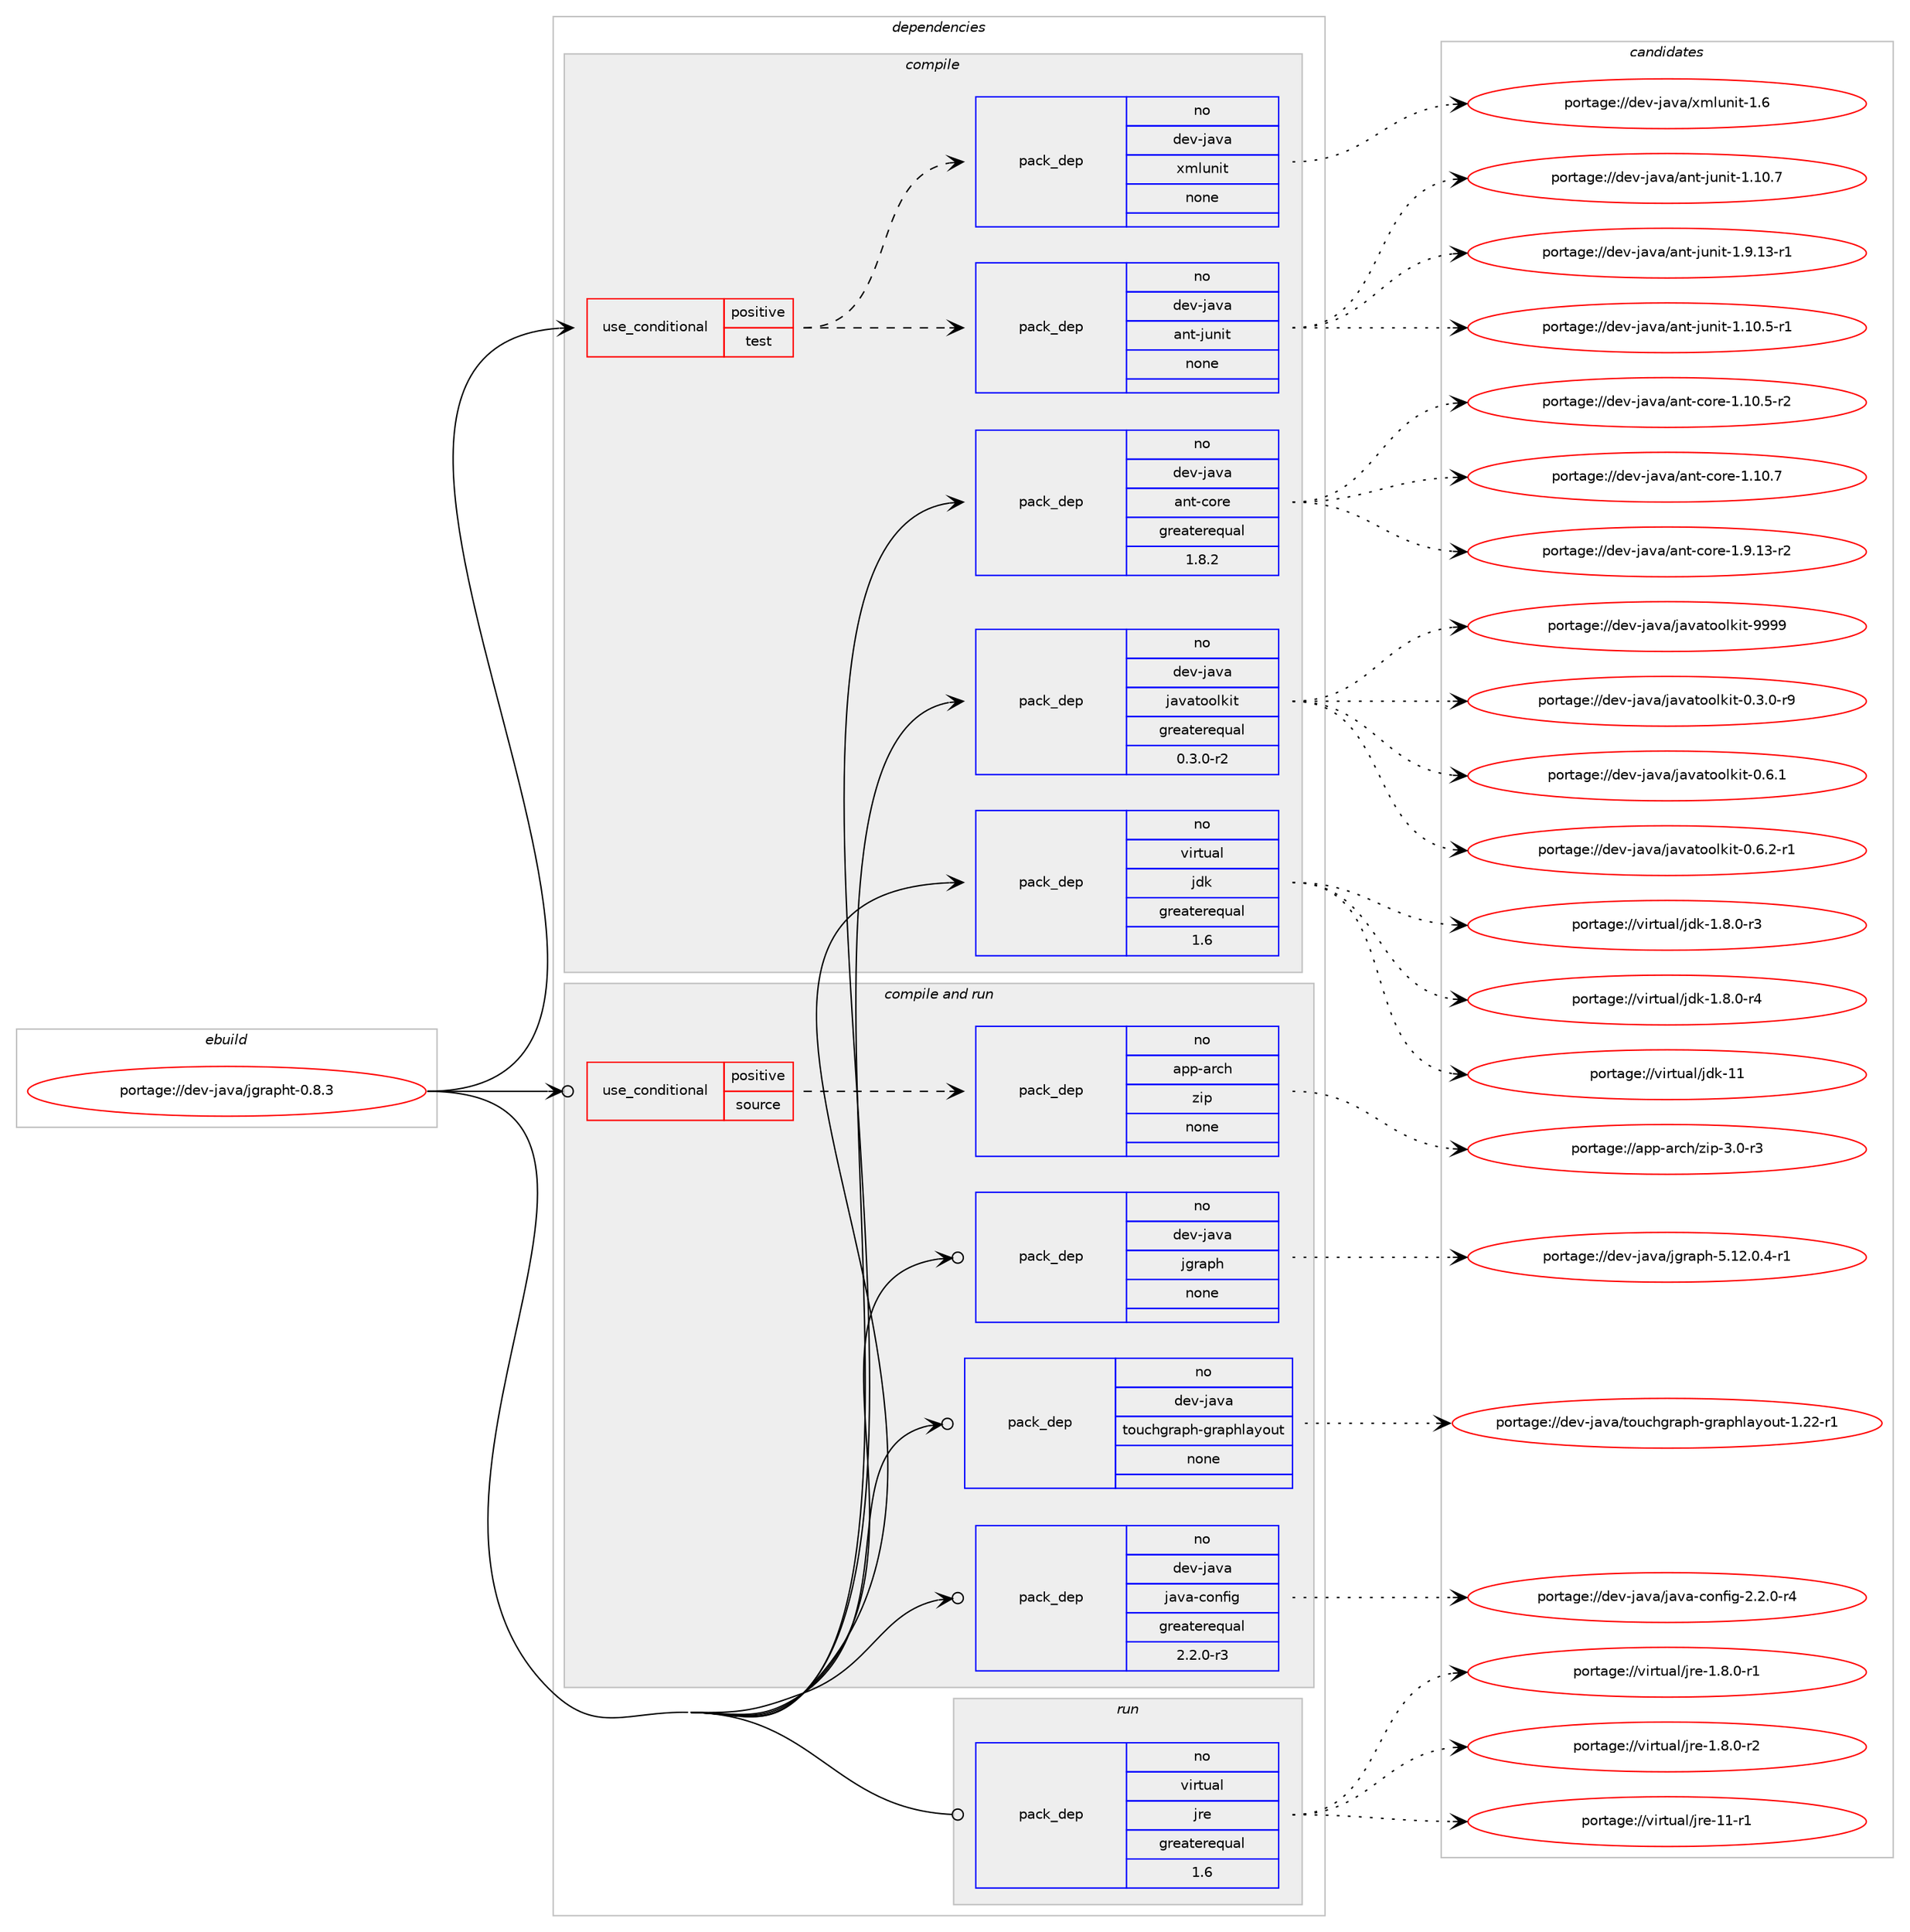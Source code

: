 digraph prolog {

# *************
# Graph options
# *************

newrank=true;
concentrate=true;
compound=true;
graph [rankdir=LR,fontname=Helvetica,fontsize=10,ranksep=1.5];#, ranksep=2.5, nodesep=0.2];
edge  [arrowhead=vee];
node  [fontname=Helvetica,fontsize=10];

# **********
# The ebuild
# **********

subgraph cluster_leftcol {
color=gray;
rank=same;
label=<<i>ebuild</i>>;
id [label="portage://dev-java/jgrapht-0.8.3", color=red, width=4, href="../dev-java/jgrapht-0.8.3.svg"];
}

# ****************
# The dependencies
# ****************

subgraph cluster_midcol {
color=gray;
label=<<i>dependencies</i>>;
subgraph cluster_compile {
fillcolor="#eeeeee";
style=filled;
label=<<i>compile</i>>;
subgraph cond18506 {
dependency89481 [label=<<TABLE BORDER="0" CELLBORDER="1" CELLSPACING="0" CELLPADDING="4"><TR><TD ROWSPAN="3" CELLPADDING="10">use_conditional</TD></TR><TR><TD>positive</TD></TR><TR><TD>test</TD></TR></TABLE>>, shape=none, color=red];
subgraph pack68258 {
dependency89482 [label=<<TABLE BORDER="0" CELLBORDER="1" CELLSPACING="0" CELLPADDING="4" WIDTH="220"><TR><TD ROWSPAN="6" CELLPADDING="30">pack_dep</TD></TR><TR><TD WIDTH="110">no</TD></TR><TR><TD>dev-java</TD></TR><TR><TD>ant-junit</TD></TR><TR><TD>none</TD></TR><TR><TD></TD></TR></TABLE>>, shape=none, color=blue];
}
dependency89481:e -> dependency89482:w [weight=20,style="dashed",arrowhead="vee"];
subgraph pack68259 {
dependency89483 [label=<<TABLE BORDER="0" CELLBORDER="1" CELLSPACING="0" CELLPADDING="4" WIDTH="220"><TR><TD ROWSPAN="6" CELLPADDING="30">pack_dep</TD></TR><TR><TD WIDTH="110">no</TD></TR><TR><TD>dev-java</TD></TR><TR><TD>xmlunit</TD></TR><TR><TD>none</TD></TR><TR><TD></TD></TR></TABLE>>, shape=none, color=blue];
}
dependency89481:e -> dependency89483:w [weight=20,style="dashed",arrowhead="vee"];
}
id:e -> dependency89481:w [weight=20,style="solid",arrowhead="vee"];
subgraph pack68260 {
dependency89484 [label=<<TABLE BORDER="0" CELLBORDER="1" CELLSPACING="0" CELLPADDING="4" WIDTH="220"><TR><TD ROWSPAN="6" CELLPADDING="30">pack_dep</TD></TR><TR><TD WIDTH="110">no</TD></TR><TR><TD>dev-java</TD></TR><TR><TD>ant-core</TD></TR><TR><TD>greaterequal</TD></TR><TR><TD>1.8.2</TD></TR></TABLE>>, shape=none, color=blue];
}
id:e -> dependency89484:w [weight=20,style="solid",arrowhead="vee"];
subgraph pack68261 {
dependency89485 [label=<<TABLE BORDER="0" CELLBORDER="1" CELLSPACING="0" CELLPADDING="4" WIDTH="220"><TR><TD ROWSPAN="6" CELLPADDING="30">pack_dep</TD></TR><TR><TD WIDTH="110">no</TD></TR><TR><TD>dev-java</TD></TR><TR><TD>javatoolkit</TD></TR><TR><TD>greaterequal</TD></TR><TR><TD>0.3.0-r2</TD></TR></TABLE>>, shape=none, color=blue];
}
id:e -> dependency89485:w [weight=20,style="solid",arrowhead="vee"];
subgraph pack68262 {
dependency89486 [label=<<TABLE BORDER="0" CELLBORDER="1" CELLSPACING="0" CELLPADDING="4" WIDTH="220"><TR><TD ROWSPAN="6" CELLPADDING="30">pack_dep</TD></TR><TR><TD WIDTH="110">no</TD></TR><TR><TD>virtual</TD></TR><TR><TD>jdk</TD></TR><TR><TD>greaterequal</TD></TR><TR><TD>1.6</TD></TR></TABLE>>, shape=none, color=blue];
}
id:e -> dependency89486:w [weight=20,style="solid",arrowhead="vee"];
}
subgraph cluster_compileandrun {
fillcolor="#eeeeee";
style=filled;
label=<<i>compile and run</i>>;
subgraph cond18507 {
dependency89487 [label=<<TABLE BORDER="0" CELLBORDER="1" CELLSPACING="0" CELLPADDING="4"><TR><TD ROWSPAN="3" CELLPADDING="10">use_conditional</TD></TR><TR><TD>positive</TD></TR><TR><TD>source</TD></TR></TABLE>>, shape=none, color=red];
subgraph pack68263 {
dependency89488 [label=<<TABLE BORDER="0" CELLBORDER="1" CELLSPACING="0" CELLPADDING="4" WIDTH="220"><TR><TD ROWSPAN="6" CELLPADDING="30">pack_dep</TD></TR><TR><TD WIDTH="110">no</TD></TR><TR><TD>app-arch</TD></TR><TR><TD>zip</TD></TR><TR><TD>none</TD></TR><TR><TD></TD></TR></TABLE>>, shape=none, color=blue];
}
dependency89487:e -> dependency89488:w [weight=20,style="dashed",arrowhead="vee"];
}
id:e -> dependency89487:w [weight=20,style="solid",arrowhead="odotvee"];
subgraph pack68264 {
dependency89489 [label=<<TABLE BORDER="0" CELLBORDER="1" CELLSPACING="0" CELLPADDING="4" WIDTH="220"><TR><TD ROWSPAN="6" CELLPADDING="30">pack_dep</TD></TR><TR><TD WIDTH="110">no</TD></TR><TR><TD>dev-java</TD></TR><TR><TD>java-config</TD></TR><TR><TD>greaterequal</TD></TR><TR><TD>2.2.0-r3</TD></TR></TABLE>>, shape=none, color=blue];
}
id:e -> dependency89489:w [weight=20,style="solid",arrowhead="odotvee"];
subgraph pack68265 {
dependency89490 [label=<<TABLE BORDER="0" CELLBORDER="1" CELLSPACING="0" CELLPADDING="4" WIDTH="220"><TR><TD ROWSPAN="6" CELLPADDING="30">pack_dep</TD></TR><TR><TD WIDTH="110">no</TD></TR><TR><TD>dev-java</TD></TR><TR><TD>jgraph</TD></TR><TR><TD>none</TD></TR><TR><TD></TD></TR></TABLE>>, shape=none, color=blue];
}
id:e -> dependency89490:w [weight=20,style="solid",arrowhead="odotvee"];
subgraph pack68266 {
dependency89491 [label=<<TABLE BORDER="0" CELLBORDER="1" CELLSPACING="0" CELLPADDING="4" WIDTH="220"><TR><TD ROWSPAN="6" CELLPADDING="30">pack_dep</TD></TR><TR><TD WIDTH="110">no</TD></TR><TR><TD>dev-java</TD></TR><TR><TD>touchgraph-graphlayout</TD></TR><TR><TD>none</TD></TR><TR><TD></TD></TR></TABLE>>, shape=none, color=blue];
}
id:e -> dependency89491:w [weight=20,style="solid",arrowhead="odotvee"];
}
subgraph cluster_run {
fillcolor="#eeeeee";
style=filled;
label=<<i>run</i>>;
subgraph pack68267 {
dependency89492 [label=<<TABLE BORDER="0" CELLBORDER="1" CELLSPACING="0" CELLPADDING="4" WIDTH="220"><TR><TD ROWSPAN="6" CELLPADDING="30">pack_dep</TD></TR><TR><TD WIDTH="110">no</TD></TR><TR><TD>virtual</TD></TR><TR><TD>jre</TD></TR><TR><TD>greaterequal</TD></TR><TR><TD>1.6</TD></TR></TABLE>>, shape=none, color=blue];
}
id:e -> dependency89492:w [weight=20,style="solid",arrowhead="odot"];
}
}

# **************
# The candidates
# **************

subgraph cluster_choices {
rank=same;
color=gray;
label=<<i>candidates</i>>;

subgraph choice68258 {
color=black;
nodesep=1;
choiceportage100101118451069711897479711011645106117110105116454946494846534511449 [label="portage://dev-java/ant-junit-1.10.5-r1", color=red, width=4,href="../dev-java/ant-junit-1.10.5-r1.svg"];
choiceportage10010111845106971189747971101164510611711010511645494649484655 [label="portage://dev-java/ant-junit-1.10.7", color=red, width=4,href="../dev-java/ant-junit-1.10.7.svg"];
choiceportage100101118451069711897479711011645106117110105116454946574649514511449 [label="portage://dev-java/ant-junit-1.9.13-r1", color=red, width=4,href="../dev-java/ant-junit-1.9.13-r1.svg"];
dependency89482:e -> choiceportage100101118451069711897479711011645106117110105116454946494846534511449:w [style=dotted,weight="100"];
dependency89482:e -> choiceportage10010111845106971189747971101164510611711010511645494649484655:w [style=dotted,weight="100"];
dependency89482:e -> choiceportage100101118451069711897479711011645106117110105116454946574649514511449:w [style=dotted,weight="100"];
}
subgraph choice68259 {
color=black;
nodesep=1;
choiceportage1001011184510697118974712010910811711010511645494654 [label="portage://dev-java/xmlunit-1.6", color=red, width=4,href="../dev-java/xmlunit-1.6.svg"];
dependency89483:e -> choiceportage1001011184510697118974712010910811711010511645494654:w [style=dotted,weight="100"];
}
subgraph choice68260 {
color=black;
nodesep=1;
choiceportage10010111845106971189747971101164599111114101454946494846534511450 [label="portage://dev-java/ant-core-1.10.5-r2", color=red, width=4,href="../dev-java/ant-core-1.10.5-r2.svg"];
choiceportage1001011184510697118974797110116459911111410145494649484655 [label="portage://dev-java/ant-core-1.10.7", color=red, width=4,href="../dev-java/ant-core-1.10.7.svg"];
choiceportage10010111845106971189747971101164599111114101454946574649514511450 [label="portage://dev-java/ant-core-1.9.13-r2", color=red, width=4,href="../dev-java/ant-core-1.9.13-r2.svg"];
dependency89484:e -> choiceportage10010111845106971189747971101164599111114101454946494846534511450:w [style=dotted,weight="100"];
dependency89484:e -> choiceportage1001011184510697118974797110116459911111410145494649484655:w [style=dotted,weight="100"];
dependency89484:e -> choiceportage10010111845106971189747971101164599111114101454946574649514511450:w [style=dotted,weight="100"];
}
subgraph choice68261 {
color=black;
nodesep=1;
choiceportage1001011184510697118974710697118971161111111081071051164548465146484511457 [label="portage://dev-java/javatoolkit-0.3.0-r9", color=red, width=4,href="../dev-java/javatoolkit-0.3.0-r9.svg"];
choiceportage100101118451069711897471069711897116111111108107105116454846544649 [label="portage://dev-java/javatoolkit-0.6.1", color=red, width=4,href="../dev-java/javatoolkit-0.6.1.svg"];
choiceportage1001011184510697118974710697118971161111111081071051164548465446504511449 [label="portage://dev-java/javatoolkit-0.6.2-r1", color=red, width=4,href="../dev-java/javatoolkit-0.6.2-r1.svg"];
choiceportage1001011184510697118974710697118971161111111081071051164557575757 [label="portage://dev-java/javatoolkit-9999", color=red, width=4,href="../dev-java/javatoolkit-9999.svg"];
dependency89485:e -> choiceportage1001011184510697118974710697118971161111111081071051164548465146484511457:w [style=dotted,weight="100"];
dependency89485:e -> choiceportage100101118451069711897471069711897116111111108107105116454846544649:w [style=dotted,weight="100"];
dependency89485:e -> choiceportage1001011184510697118974710697118971161111111081071051164548465446504511449:w [style=dotted,weight="100"];
dependency89485:e -> choiceportage1001011184510697118974710697118971161111111081071051164557575757:w [style=dotted,weight="100"];
}
subgraph choice68262 {
color=black;
nodesep=1;
choiceportage11810511411611797108471061001074549465646484511451 [label="portage://virtual/jdk-1.8.0-r3", color=red, width=4,href="../virtual/jdk-1.8.0-r3.svg"];
choiceportage11810511411611797108471061001074549465646484511452 [label="portage://virtual/jdk-1.8.0-r4", color=red, width=4,href="../virtual/jdk-1.8.0-r4.svg"];
choiceportage1181051141161179710847106100107454949 [label="portage://virtual/jdk-11", color=red, width=4,href="../virtual/jdk-11.svg"];
dependency89486:e -> choiceportage11810511411611797108471061001074549465646484511451:w [style=dotted,weight="100"];
dependency89486:e -> choiceportage11810511411611797108471061001074549465646484511452:w [style=dotted,weight="100"];
dependency89486:e -> choiceportage1181051141161179710847106100107454949:w [style=dotted,weight="100"];
}
subgraph choice68263 {
color=black;
nodesep=1;
choiceportage9711211245971149910447122105112455146484511451 [label="portage://app-arch/zip-3.0-r3", color=red, width=4,href="../app-arch/zip-3.0-r3.svg"];
dependency89488:e -> choiceportage9711211245971149910447122105112455146484511451:w [style=dotted,weight="100"];
}
subgraph choice68264 {
color=black;
nodesep=1;
choiceportage10010111845106971189747106971189745991111101021051034550465046484511452 [label="portage://dev-java/java-config-2.2.0-r4", color=red, width=4,href="../dev-java/java-config-2.2.0-r4.svg"];
dependency89489:e -> choiceportage10010111845106971189747106971189745991111101021051034550465046484511452:w [style=dotted,weight="100"];
}
subgraph choice68265 {
color=black;
nodesep=1;
choiceportage10010111845106971189747106103114971121044553464950464846524511449 [label="portage://dev-java/jgraph-5.12.0.4-r1", color=red, width=4,href="../dev-java/jgraph-5.12.0.4-r1.svg"];
dependency89490:e -> choiceportage10010111845106971189747106103114971121044553464950464846524511449:w [style=dotted,weight="100"];
}
subgraph choice68266 {
color=black;
nodesep=1;
choiceportage10010111845106971189747116111117991041031149711210445103114971121041089712111111711645494650504511449 [label="portage://dev-java/touchgraph-graphlayout-1.22-r1", color=red, width=4,href="../dev-java/touchgraph-graphlayout-1.22-r1.svg"];
dependency89491:e -> choiceportage10010111845106971189747116111117991041031149711210445103114971121041089712111111711645494650504511449:w [style=dotted,weight="100"];
}
subgraph choice68267 {
color=black;
nodesep=1;
choiceportage11810511411611797108471061141014549465646484511449 [label="portage://virtual/jre-1.8.0-r1", color=red, width=4,href="../virtual/jre-1.8.0-r1.svg"];
choiceportage11810511411611797108471061141014549465646484511450 [label="portage://virtual/jre-1.8.0-r2", color=red, width=4,href="../virtual/jre-1.8.0-r2.svg"];
choiceportage11810511411611797108471061141014549494511449 [label="portage://virtual/jre-11-r1", color=red, width=4,href="../virtual/jre-11-r1.svg"];
dependency89492:e -> choiceportage11810511411611797108471061141014549465646484511449:w [style=dotted,weight="100"];
dependency89492:e -> choiceportage11810511411611797108471061141014549465646484511450:w [style=dotted,weight="100"];
dependency89492:e -> choiceportage11810511411611797108471061141014549494511449:w [style=dotted,weight="100"];
}
}

}
